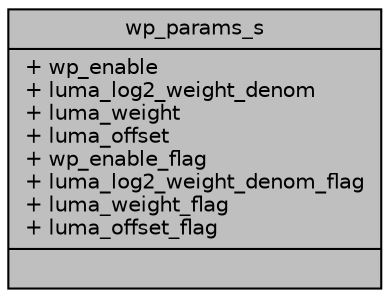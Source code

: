 digraph "wp_params_s"
{
 // INTERACTIVE_SVG=YES
 // LATEX_PDF_SIZE
  bgcolor="transparent";
  edge [fontname="Helvetica",fontsize="10",labelfontname="Helvetica",labelfontsize="10"];
  node [fontname="Helvetica",fontsize="10",shape=record];
  Node1 [label="{wp_params_s\n|+ wp_enable\l+ luma_log2_weight_denom\l+ luma_weight\l+ luma_offset\l+ wp_enable_flag\l+ luma_log2_weight_denom_flag\l+ luma_weight_flag\l+ luma_offset_flag\l|}",height=0.2,width=0.4,color="black", fillcolor="grey75", style="filled", fontcolor="black",tooltip=" "];
}
